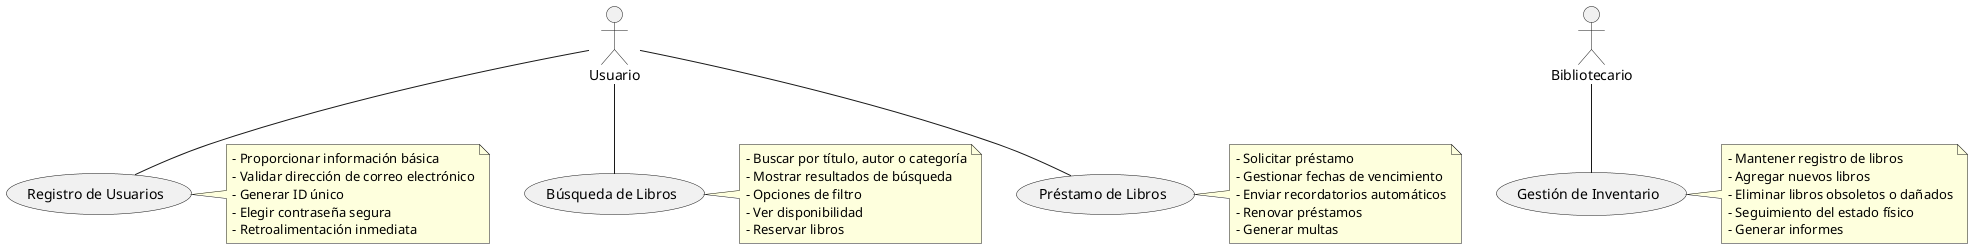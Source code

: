 @startuml
actor Usuario
actor Bibliotecario

usecase "Registro de Usuarios" as UC1
usecase "Búsqueda de Libros" as UC2
usecase "Préstamo de Libros" as UC3
usecase "Gestión de Inventario" as UC4

Usuario -- UC1
Usuario -- UC2
Usuario -- UC3
Bibliotecario -- UC4

note right of UC1
  - Proporcionar información básica
  - Validar dirección de correo electrónico
  - Generar ID único
  - Elegir contraseña segura
  - Retroalimentación inmediata
end note

note right of UC2
  - Buscar por título, autor o categoría
  - Mostrar resultados de búsqueda
  - Opciones de filtro
  - Ver disponibilidad
  - Reservar libros
end note

note right of UC3
  - Solicitar préstamo
  - Gestionar fechas de vencimiento
  - Enviar recordatorios automáticos
  - Renovar préstamos
  - Generar multas
end note

note right of UC4
  - Mantener registro de libros
  - Agregar nuevos libros
  - Eliminar libros obsoletos o dañados
  - Seguimiento del estado físico
  - Generar informes
end note

@enduml
